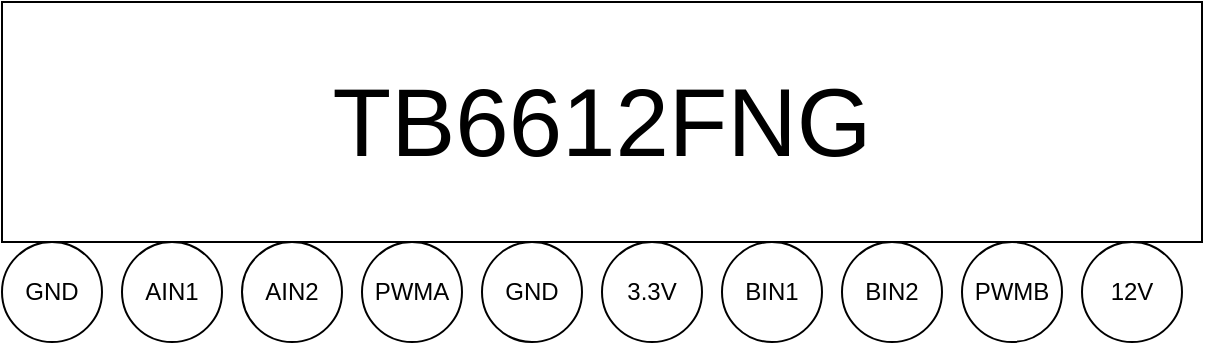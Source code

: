 <mxfile version="20.8.16" type="device"><diagram name="第 1 页" id="eTCnTAQvT4HHVFpKWUZd"><mxGraphModel dx="1221" dy="823" grid="1" gridSize="10" guides="1" tooltips="1" connect="1" arrows="1" fold="1" page="1" pageScale="1" pageWidth="827" pageHeight="1169" math="0" shadow="0"><root><mxCell id="0"/><mxCell id="1" parent="0"/><mxCell id="qHPtpYaJU5xCHRoPI-Ij-1" value="&lt;font style=&quot;font-size: 48px;&quot;&gt;TB6612FNG&lt;/font&gt;" style="rounded=0;whiteSpace=wrap;html=1;" vertex="1" parent="1"><mxGeometry x="80" y="240" width="600" height="120" as="geometry"/></mxCell><mxCell id="qHPtpYaJU5xCHRoPI-Ij-2" value="AIN1" style="ellipse;whiteSpace=wrap;html=1;aspect=fixed;" vertex="1" parent="1"><mxGeometry x="140" y="360" width="50" height="50" as="geometry"/></mxCell><mxCell id="qHPtpYaJU5xCHRoPI-Ij-3" value="AIN2" style="ellipse;whiteSpace=wrap;html=1;aspect=fixed;" vertex="1" parent="1"><mxGeometry x="200" y="360" width="50" height="50" as="geometry"/></mxCell><mxCell id="qHPtpYaJU5xCHRoPI-Ij-4" value="PWMA" style="ellipse;whiteSpace=wrap;html=1;aspect=fixed;" vertex="1" parent="1"><mxGeometry x="260" y="360" width="50" height="50" as="geometry"/></mxCell><mxCell id="qHPtpYaJU5xCHRoPI-Ij-5" value="GND" style="ellipse;whiteSpace=wrap;html=1;aspect=fixed;" vertex="1" parent="1"><mxGeometry x="80" y="360" width="50" height="50" as="geometry"/></mxCell><mxCell id="qHPtpYaJU5xCHRoPI-Ij-6" value="GND" style="ellipse;whiteSpace=wrap;html=1;aspect=fixed;" vertex="1" parent="1"><mxGeometry x="320" y="360" width="50" height="50" as="geometry"/></mxCell><mxCell id="qHPtpYaJU5xCHRoPI-Ij-7" value="BIN1" style="ellipse;whiteSpace=wrap;html=1;aspect=fixed;" vertex="1" parent="1"><mxGeometry x="440" y="360" width="50" height="50" as="geometry"/></mxCell><mxCell id="qHPtpYaJU5xCHRoPI-Ij-8" value="BIN2" style="ellipse;whiteSpace=wrap;html=1;aspect=fixed;" vertex="1" parent="1"><mxGeometry x="500" y="360" width="50" height="50" as="geometry"/></mxCell><mxCell id="qHPtpYaJU5xCHRoPI-Ij-9" value="PWMB" style="ellipse;whiteSpace=wrap;html=1;aspect=fixed;" vertex="1" parent="1"><mxGeometry x="560" y="360" width="50" height="50" as="geometry"/></mxCell><mxCell id="qHPtpYaJU5xCHRoPI-Ij-10" value="3.3V" style="ellipse;whiteSpace=wrap;html=1;aspect=fixed;" vertex="1" parent="1"><mxGeometry x="380" y="360" width="50" height="50" as="geometry"/></mxCell><mxCell id="qHPtpYaJU5xCHRoPI-Ij-11" value="12V" style="ellipse;whiteSpace=wrap;html=1;aspect=fixed;" vertex="1" parent="1"><mxGeometry x="620" y="360" width="50" height="50" as="geometry"/></mxCell></root></mxGraphModel></diagram></mxfile>